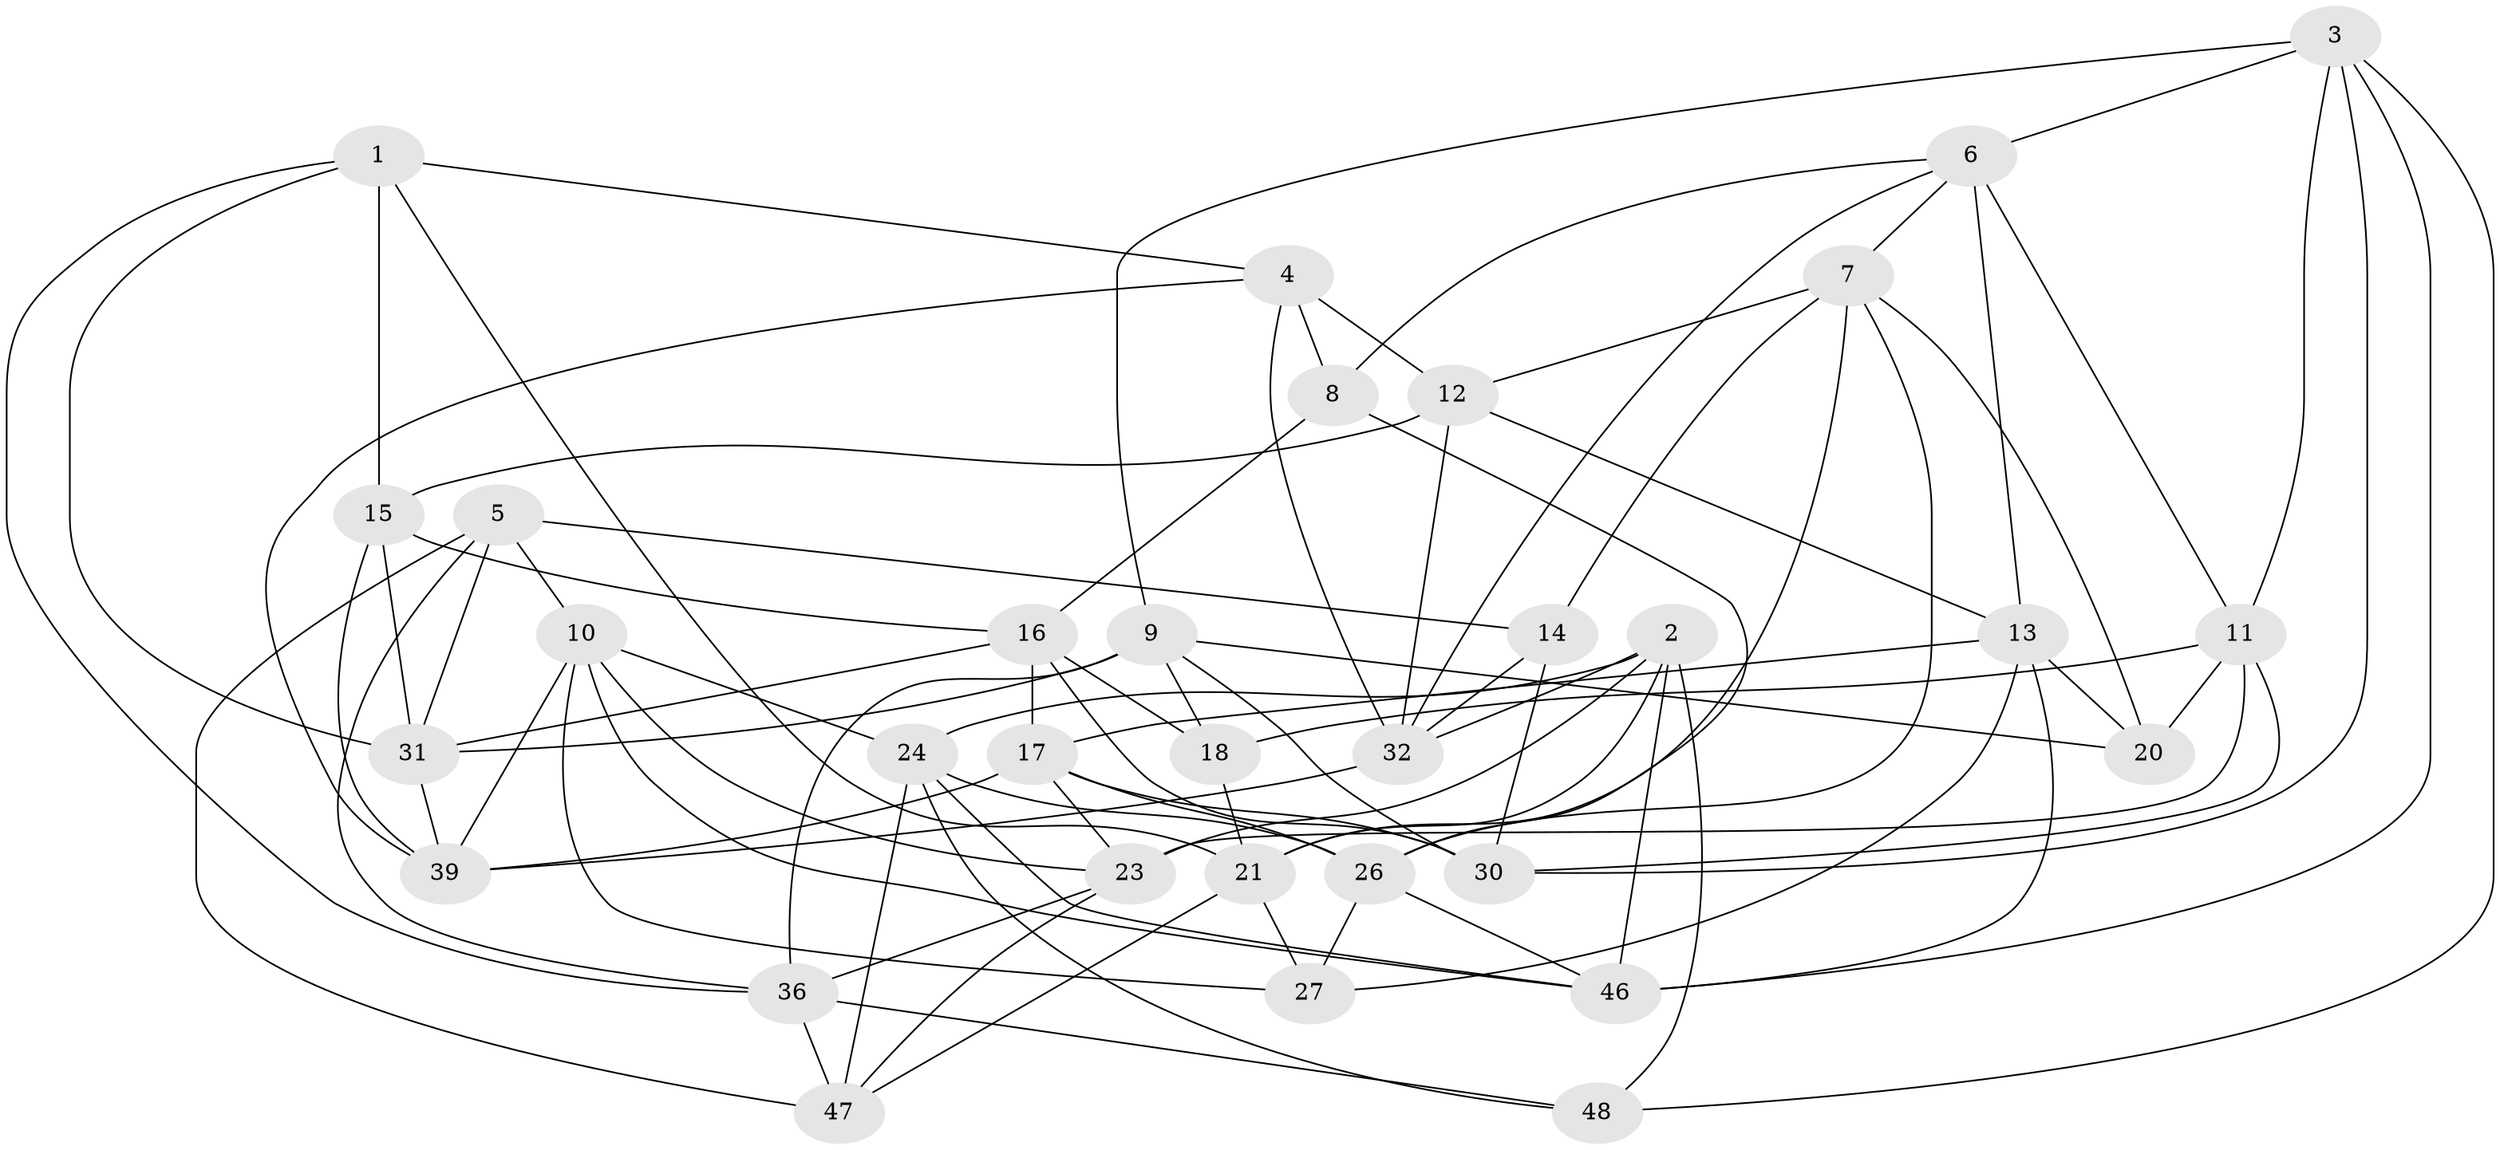// original degree distribution, {4: 1.0}
// Generated by graph-tools (version 1.1) at 2025/11/02/27/25 16:11:47]
// undirected, 32 vertices, 87 edges
graph export_dot {
graph [start="1"]
  node [color=gray90,style=filled];
  1 [super="+40"];
  2 [super="+38"];
  3 [super="+56"];
  4 [super="+22"];
  5 [super="+33"];
  6 [super="+37"];
  7 [super="+41"];
  8;
  9 [super="+44"];
  10 [super="+29"];
  11 [super="+34"];
  12 [super="+55"];
  13 [super="+51"];
  14;
  15 [super="+54"];
  16 [super="+19"];
  17 [super="+25"];
  18;
  20;
  21 [super="+28"];
  23 [super="+45"];
  24 [super="+52"];
  26 [super="+43"];
  27;
  30 [super="+35"];
  31 [super="+49"];
  32 [super="+58"];
  36 [super="+50"];
  39 [super="+42"];
  46 [super="+53"];
  47 [super="+57"];
  48;
  1 -- 21;
  1 -- 15 [weight=2];
  1 -- 36;
  1 -- 4;
  1 -- 31;
  2 -- 48;
  2 -- 21;
  2 -- 32;
  2 -- 24;
  2 -- 23;
  2 -- 46;
  3 -- 48;
  3 -- 11;
  3 -- 9;
  3 -- 46;
  3 -- 6;
  3 -- 30;
  4 -- 12 [weight=2];
  4 -- 8;
  4 -- 32;
  4 -- 39;
  5 -- 14;
  5 -- 47 [weight=2];
  5 -- 36;
  5 -- 10;
  5 -- 31;
  6 -- 32;
  6 -- 7;
  6 -- 11;
  6 -- 8;
  6 -- 13;
  7 -- 20;
  7 -- 14;
  7 -- 26;
  7 -- 12;
  7 -- 21;
  8 -- 26;
  8 -- 16;
  9 -- 18;
  9 -- 20;
  9 -- 36;
  9 -- 31;
  9 -- 30;
  10 -- 27;
  10 -- 39;
  10 -- 23;
  10 -- 24;
  10 -- 46;
  11 -- 30;
  11 -- 20;
  11 -- 18;
  11 -- 23;
  12 -- 15;
  12 -- 32;
  12 -- 13;
  13 -- 20;
  13 -- 27;
  13 -- 46;
  13 -- 17;
  14 -- 32;
  14 -- 30;
  15 -- 16;
  15 -- 31;
  15 -- 39;
  16 -- 17;
  16 -- 30;
  16 -- 18;
  16 -- 31;
  17 -- 23;
  17 -- 30;
  17 -- 26;
  17 -- 39;
  18 -- 21;
  21 -- 47;
  21 -- 27;
  23 -- 47;
  23 -- 36;
  24 -- 48;
  24 -- 47;
  24 -- 26;
  24 -- 46;
  26 -- 27;
  26 -- 46;
  31 -- 39;
  32 -- 39;
  36 -- 48;
  36 -- 47;
}
